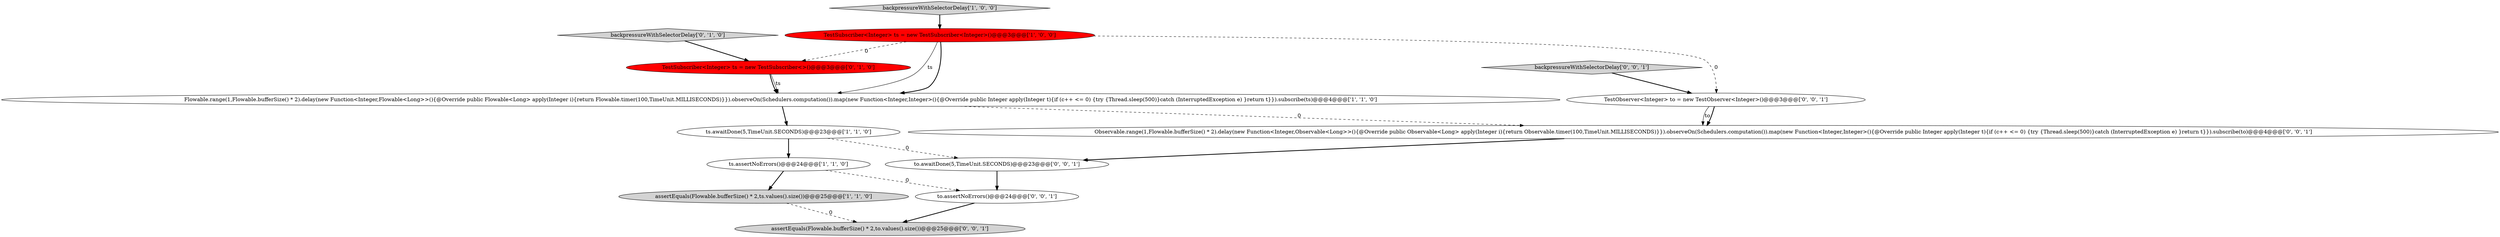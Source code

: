 digraph {
8 [style = filled, label = "backpressureWithSelectorDelay['0', '0', '1']", fillcolor = lightgray, shape = diamond image = "AAA0AAABBB3BBB"];
9 [style = filled, label = "Observable.range(1,Flowable.bufferSize() * 2).delay(new Function<Integer,Observable<Long>>(){@Override public Observable<Long> apply(Integer i){return Observable.timer(100,TimeUnit.MILLISECONDS)}}).observeOn(Schedulers.computation()).map(new Function<Integer,Integer>(){@Override public Integer apply(Integer t){if (c++ <= 0) {try {Thread.sleep(500)}catch (InterruptedException e) }return t}}).subscribe(to)@@@4@@@['0', '0', '1']", fillcolor = white, shape = ellipse image = "AAA0AAABBB3BBB"];
3 [style = filled, label = "TestSubscriber<Integer> ts = new TestSubscriber<Integer>()@@@3@@@['1', '0', '0']", fillcolor = red, shape = ellipse image = "AAA1AAABBB1BBB"];
0 [style = filled, label = "assertEquals(Flowable.bufferSize() * 2,ts.values().size())@@@25@@@['1', '1', '0']", fillcolor = lightgray, shape = ellipse image = "AAA0AAABBB1BBB"];
6 [style = filled, label = "TestSubscriber<Integer> ts = new TestSubscriber<>()@@@3@@@['0', '1', '0']", fillcolor = red, shape = ellipse image = "AAA1AAABBB2BBB"];
4 [style = filled, label = "ts.assertNoErrors()@@@24@@@['1', '1', '0']", fillcolor = white, shape = ellipse image = "AAA0AAABBB1BBB"];
11 [style = filled, label = "to.awaitDone(5,TimeUnit.SECONDS)@@@23@@@['0', '0', '1']", fillcolor = white, shape = ellipse image = "AAA0AAABBB3BBB"];
13 [style = filled, label = "assertEquals(Flowable.bufferSize() * 2,to.values().size())@@@25@@@['0', '0', '1']", fillcolor = lightgray, shape = ellipse image = "AAA0AAABBB3BBB"];
2 [style = filled, label = "backpressureWithSelectorDelay['1', '0', '0']", fillcolor = lightgray, shape = diamond image = "AAA0AAABBB1BBB"];
1 [style = filled, label = "Flowable.range(1,Flowable.bufferSize() * 2).delay(new Function<Integer,Flowable<Long>>(){@Override public Flowable<Long> apply(Integer i){return Flowable.timer(100,TimeUnit.MILLISECONDS)}}).observeOn(Schedulers.computation()).map(new Function<Integer,Integer>(){@Override public Integer apply(Integer t){if (c++ <= 0) {try {Thread.sleep(500)}catch (InterruptedException e) }return t}}).subscribe(ts)@@@4@@@['1', '1', '0']", fillcolor = white, shape = ellipse image = "AAA0AAABBB1BBB"];
7 [style = filled, label = "backpressureWithSelectorDelay['0', '1', '0']", fillcolor = lightgray, shape = diamond image = "AAA0AAABBB2BBB"];
10 [style = filled, label = "to.assertNoErrors()@@@24@@@['0', '0', '1']", fillcolor = white, shape = ellipse image = "AAA0AAABBB3BBB"];
5 [style = filled, label = "ts.awaitDone(5,TimeUnit.SECONDS)@@@23@@@['1', '1', '0']", fillcolor = white, shape = ellipse image = "AAA0AAABBB1BBB"];
12 [style = filled, label = "TestObserver<Integer> to = new TestObserver<Integer>()@@@3@@@['0', '0', '1']", fillcolor = white, shape = ellipse image = "AAA0AAABBB3BBB"];
1->5 [style = bold, label=""];
3->6 [style = dashed, label="0"];
9->11 [style = bold, label=""];
3->1 [style = bold, label=""];
12->9 [style = solid, label="to"];
2->3 [style = bold, label=""];
1->9 [style = dashed, label="0"];
12->9 [style = bold, label=""];
4->0 [style = bold, label=""];
6->1 [style = bold, label=""];
3->12 [style = dashed, label="0"];
3->1 [style = solid, label="ts"];
10->13 [style = bold, label=""];
5->11 [style = dashed, label="0"];
11->10 [style = bold, label=""];
0->13 [style = dashed, label="0"];
7->6 [style = bold, label=""];
5->4 [style = bold, label=""];
6->1 [style = solid, label="ts"];
4->10 [style = dashed, label="0"];
8->12 [style = bold, label=""];
}
